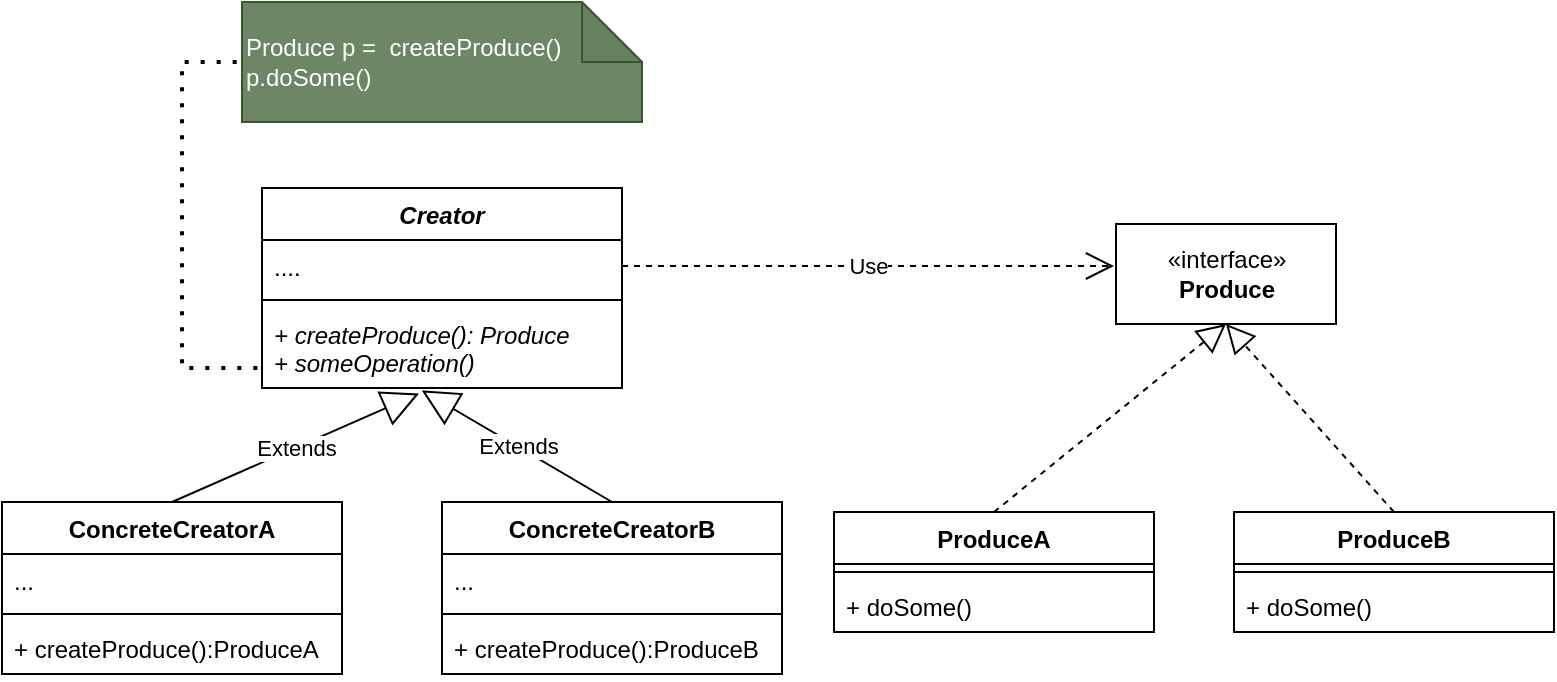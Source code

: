 <mxfile version="20.5.1" type="github">
  <diagram id="ghEkZBXpxoRtFJgAvr62" name="第 1 页">
    <mxGraphModel dx="1550" dy="859" grid="1" gridSize="10" guides="1" tooltips="1" connect="1" arrows="1" fold="1" page="1" pageScale="1" pageWidth="827" pageHeight="1169" math="0" shadow="0">
      <root>
        <mxCell id="0" />
        <mxCell id="1" parent="0" />
        <mxCell id="kuLG41hzON39TPVbiv7C-4" value="Creator" style="swimlane;fontStyle=3;align=center;verticalAlign=top;childLayout=stackLayout;horizontal=1;startSize=26;horizontalStack=0;resizeParent=1;resizeParentMax=0;resizeLast=0;collapsible=1;marginBottom=0;" vertex="1" parent="1">
          <mxGeometry x="170" y="253" width="180" height="100" as="geometry" />
        </mxCell>
        <mxCell id="kuLG41hzON39TPVbiv7C-5" value="...." style="text;strokeColor=none;fillColor=none;align=left;verticalAlign=top;spacingLeft=4;spacingRight=4;overflow=hidden;rotatable=0;points=[[0,0.5],[1,0.5]];portConstraint=eastwest;" vertex="1" parent="kuLG41hzON39TPVbiv7C-4">
          <mxGeometry y="26" width="180" height="26" as="geometry" />
        </mxCell>
        <mxCell id="kuLG41hzON39TPVbiv7C-6" value="" style="line;strokeWidth=1;fillColor=none;align=left;verticalAlign=middle;spacingTop=-1;spacingLeft=3;spacingRight=3;rotatable=0;labelPosition=right;points=[];portConstraint=eastwest;strokeColor=inherit;" vertex="1" parent="kuLG41hzON39TPVbiv7C-4">
          <mxGeometry y="52" width="180" height="8" as="geometry" />
        </mxCell>
        <mxCell id="kuLG41hzON39TPVbiv7C-7" value="+ createProduce(): Produce&#xa;+ someOperation()" style="text;strokeColor=none;fillColor=none;align=left;verticalAlign=top;spacingLeft=4;spacingRight=4;overflow=hidden;rotatable=0;points=[[0,0.5],[1,0.5]];portConstraint=eastwest;fontStyle=2" vertex="1" parent="kuLG41hzON39TPVbiv7C-4">
          <mxGeometry y="60" width="180" height="40" as="geometry" />
        </mxCell>
        <mxCell id="kuLG41hzON39TPVbiv7C-8" value="«interface»&lt;br&gt;&lt;b&gt;Produce&lt;/b&gt;" style="html=1;" vertex="1" parent="1">
          <mxGeometry x="597" y="271" width="110" height="50" as="geometry" />
        </mxCell>
        <mxCell id="kuLG41hzON39TPVbiv7C-9" value="" style="endArrow=block;dashed=1;endFill=0;endSize=12;html=1;rounded=0;exitX=0.5;exitY=0;exitDx=0;exitDy=0;entryX=0.5;entryY=1;entryDx=0;entryDy=0;" edge="1" parent="1" source="kuLG41hzON39TPVbiv7C-12" target="kuLG41hzON39TPVbiv7C-8">
          <mxGeometry width="160" relative="1" as="geometry">
            <mxPoint x="548" y="411" as="sourcePoint" />
            <mxPoint x="683" y="371" as="targetPoint" />
          </mxGeometry>
        </mxCell>
        <mxCell id="kuLG41hzON39TPVbiv7C-10" value="" style="endArrow=block;dashed=1;endFill=0;endSize=12;html=1;rounded=0;exitX=0.5;exitY=0;exitDx=0;exitDy=0;entryX=0.5;entryY=1;entryDx=0;entryDy=0;" edge="1" parent="1" source="kuLG41hzON39TPVbiv7C-15" target="kuLG41hzON39TPVbiv7C-8">
          <mxGeometry width="160" relative="1" as="geometry">
            <mxPoint x="748" y="411" as="sourcePoint" />
            <mxPoint x="673" y="301" as="targetPoint" />
          </mxGeometry>
        </mxCell>
        <mxCell id="kuLG41hzON39TPVbiv7C-12" value="ProduceA" style="swimlane;fontStyle=1;align=center;verticalAlign=top;childLayout=stackLayout;horizontal=1;startSize=26;horizontalStack=0;resizeParent=1;resizeParentMax=0;resizeLast=0;collapsible=1;marginBottom=0;" vertex="1" parent="1">
          <mxGeometry x="456" y="415" width="160" height="60" as="geometry" />
        </mxCell>
        <mxCell id="kuLG41hzON39TPVbiv7C-13" value="" style="line;strokeWidth=1;fillColor=none;align=left;verticalAlign=middle;spacingTop=-1;spacingLeft=3;spacingRight=3;rotatable=0;labelPosition=right;points=[];portConstraint=eastwest;strokeColor=inherit;" vertex="1" parent="kuLG41hzON39TPVbiv7C-12">
          <mxGeometry y="26" width="160" height="8" as="geometry" />
        </mxCell>
        <mxCell id="kuLG41hzON39TPVbiv7C-14" value="+ doSome()" style="text;strokeColor=none;fillColor=none;align=left;verticalAlign=top;spacingLeft=4;spacingRight=4;overflow=hidden;rotatable=0;points=[[0,0.5],[1,0.5]];portConstraint=eastwest;" vertex="1" parent="kuLG41hzON39TPVbiv7C-12">
          <mxGeometry y="34" width="160" height="26" as="geometry" />
        </mxCell>
        <mxCell id="kuLG41hzON39TPVbiv7C-15" value="ProduceB" style="swimlane;fontStyle=1;align=center;verticalAlign=top;childLayout=stackLayout;horizontal=1;startSize=26;horizontalStack=0;resizeParent=1;resizeParentMax=0;resizeLast=0;collapsible=1;marginBottom=0;" vertex="1" parent="1">
          <mxGeometry x="656" y="415" width="160" height="60" as="geometry" />
        </mxCell>
        <mxCell id="kuLG41hzON39TPVbiv7C-16" value="" style="line;strokeWidth=1;fillColor=none;align=left;verticalAlign=middle;spacingTop=-1;spacingLeft=3;spacingRight=3;rotatable=0;labelPosition=right;points=[];portConstraint=eastwest;strokeColor=inherit;" vertex="1" parent="kuLG41hzON39TPVbiv7C-15">
          <mxGeometry y="26" width="160" height="8" as="geometry" />
        </mxCell>
        <mxCell id="kuLG41hzON39TPVbiv7C-17" value="+ doSome()" style="text;strokeColor=none;fillColor=none;align=left;verticalAlign=top;spacingLeft=4;spacingRight=4;overflow=hidden;rotatable=0;points=[[0,0.5],[1,0.5]];portConstraint=eastwest;" vertex="1" parent="kuLG41hzON39TPVbiv7C-15">
          <mxGeometry y="34" width="160" height="26" as="geometry" />
        </mxCell>
        <mxCell id="kuLG41hzON39TPVbiv7C-18" value="Use" style="endArrow=open;endSize=12;dashed=1;html=1;rounded=0;exitX=1;exitY=0.5;exitDx=0;exitDy=0;" edge="1" parent="1" source="kuLG41hzON39TPVbiv7C-5">
          <mxGeometry width="160" relative="1" as="geometry">
            <mxPoint x="496" y="295" as="sourcePoint" />
            <mxPoint x="596" y="292" as="targetPoint" />
          </mxGeometry>
        </mxCell>
        <mxCell id="kuLG41hzON39TPVbiv7C-23" value="ConcreteCreatorA" style="swimlane;fontStyle=1;align=center;verticalAlign=top;childLayout=stackLayout;horizontal=1;startSize=26;horizontalStack=0;resizeParent=1;resizeParentMax=0;resizeLast=0;collapsible=1;marginBottom=0;" vertex="1" parent="1">
          <mxGeometry x="40" y="410" width="170" height="86" as="geometry" />
        </mxCell>
        <mxCell id="kuLG41hzON39TPVbiv7C-24" value="..." style="text;strokeColor=none;fillColor=none;align=left;verticalAlign=top;spacingLeft=4;spacingRight=4;overflow=hidden;rotatable=0;points=[[0,0.5],[1,0.5]];portConstraint=eastwest;" vertex="1" parent="kuLG41hzON39TPVbiv7C-23">
          <mxGeometry y="26" width="170" height="26" as="geometry" />
        </mxCell>
        <mxCell id="kuLG41hzON39TPVbiv7C-25" value="" style="line;strokeWidth=1;fillColor=none;align=left;verticalAlign=middle;spacingTop=-1;spacingLeft=3;spacingRight=3;rotatable=0;labelPosition=right;points=[];portConstraint=eastwest;strokeColor=inherit;" vertex="1" parent="kuLG41hzON39TPVbiv7C-23">
          <mxGeometry y="52" width="170" height="8" as="geometry" />
        </mxCell>
        <mxCell id="kuLG41hzON39TPVbiv7C-26" value="+ createProduce():ProduceA" style="text;strokeColor=none;fillColor=none;align=left;verticalAlign=top;spacingLeft=4;spacingRight=4;overflow=hidden;rotatable=0;points=[[0,0.5],[1,0.5]];portConstraint=eastwest;" vertex="1" parent="kuLG41hzON39TPVbiv7C-23">
          <mxGeometry y="60" width="170" height="26" as="geometry" />
        </mxCell>
        <mxCell id="kuLG41hzON39TPVbiv7C-27" value="ConcreteCreatorB" style="swimlane;fontStyle=1;align=center;verticalAlign=top;childLayout=stackLayout;horizontal=1;startSize=26;horizontalStack=0;resizeParent=1;resizeParentMax=0;resizeLast=0;collapsible=1;marginBottom=0;" vertex="1" parent="1">
          <mxGeometry x="260" y="410" width="170" height="86" as="geometry" />
        </mxCell>
        <mxCell id="kuLG41hzON39TPVbiv7C-28" value="..." style="text;strokeColor=none;fillColor=none;align=left;verticalAlign=top;spacingLeft=4;spacingRight=4;overflow=hidden;rotatable=0;points=[[0,0.5],[1,0.5]];portConstraint=eastwest;" vertex="1" parent="kuLG41hzON39TPVbiv7C-27">
          <mxGeometry y="26" width="170" height="26" as="geometry" />
        </mxCell>
        <mxCell id="kuLG41hzON39TPVbiv7C-29" value="" style="line;strokeWidth=1;fillColor=none;align=left;verticalAlign=middle;spacingTop=-1;spacingLeft=3;spacingRight=3;rotatable=0;labelPosition=right;points=[];portConstraint=eastwest;strokeColor=inherit;" vertex="1" parent="kuLG41hzON39TPVbiv7C-27">
          <mxGeometry y="52" width="170" height="8" as="geometry" />
        </mxCell>
        <mxCell id="kuLG41hzON39TPVbiv7C-30" value="+ createProduce():ProduceB" style="text;strokeColor=none;fillColor=none;align=left;verticalAlign=top;spacingLeft=4;spacingRight=4;overflow=hidden;rotatable=0;points=[[0,0.5],[1,0.5]];portConstraint=eastwest;" vertex="1" parent="kuLG41hzON39TPVbiv7C-27">
          <mxGeometry y="60" width="170" height="26" as="geometry" />
        </mxCell>
        <mxCell id="kuLG41hzON39TPVbiv7C-31" value="Extends" style="endArrow=block;endSize=16;endFill=0;html=1;rounded=0;exitX=0.5;exitY=0;exitDx=0;exitDy=0;entryX=0.436;entryY=1.07;entryDx=0;entryDy=0;entryPerimeter=0;" edge="1" parent="1" source="kuLG41hzON39TPVbiv7C-23" target="kuLG41hzON39TPVbiv7C-7">
          <mxGeometry width="160" relative="1" as="geometry">
            <mxPoint x="120" y="370" as="sourcePoint" />
            <mxPoint x="260" y="370" as="targetPoint" />
          </mxGeometry>
        </mxCell>
        <mxCell id="kuLG41hzON39TPVbiv7C-32" value="Extends" style="endArrow=block;endSize=16;endFill=0;html=1;rounded=0;exitX=0.5;exitY=0;exitDx=0;exitDy=0;entryX=0.444;entryY=1.03;entryDx=0;entryDy=0;entryPerimeter=0;" edge="1" parent="1" source="kuLG41hzON39TPVbiv7C-27" target="kuLG41hzON39TPVbiv7C-7">
          <mxGeometry width="160" relative="1" as="geometry">
            <mxPoint x="130" y="420" as="sourcePoint" />
            <mxPoint x="250" y="350" as="targetPoint" />
          </mxGeometry>
        </mxCell>
        <mxCell id="kuLG41hzON39TPVbiv7C-33" value="Produce p =&amp;nbsp; createProduce()&lt;br&gt;p.doSome()" style="shape=note;whiteSpace=wrap;html=1;backgroundOutline=1;darkOpacity=0.05;align=left;fillColor=#6d8764;strokeColor=#3A5431;fontColor=#ffffff;" vertex="1" parent="1">
          <mxGeometry x="160" y="160" width="200" height="60" as="geometry" />
        </mxCell>
        <mxCell id="kuLG41hzON39TPVbiv7C-34" value="" style="endArrow=none;dashed=1;html=1;dashPattern=1 3;strokeWidth=2;rounded=0;entryX=0;entryY=0.5;entryDx=0;entryDy=0;entryPerimeter=0;exitX=-0.013;exitY=0.75;exitDx=0;exitDy=0;exitPerimeter=0;" edge="1" parent="1" target="kuLG41hzON39TPVbiv7C-33" source="kuLG41hzON39TPVbiv7C-7">
          <mxGeometry width="50" height="50" relative="1" as="geometry">
            <mxPoint x="160" y="345" as="sourcePoint" />
            <mxPoint x="150" y="216" as="targetPoint" />
            <Array as="points">
              <mxPoint x="130" y="343" />
              <mxPoint x="130" y="190" />
            </Array>
          </mxGeometry>
        </mxCell>
      </root>
    </mxGraphModel>
  </diagram>
</mxfile>
